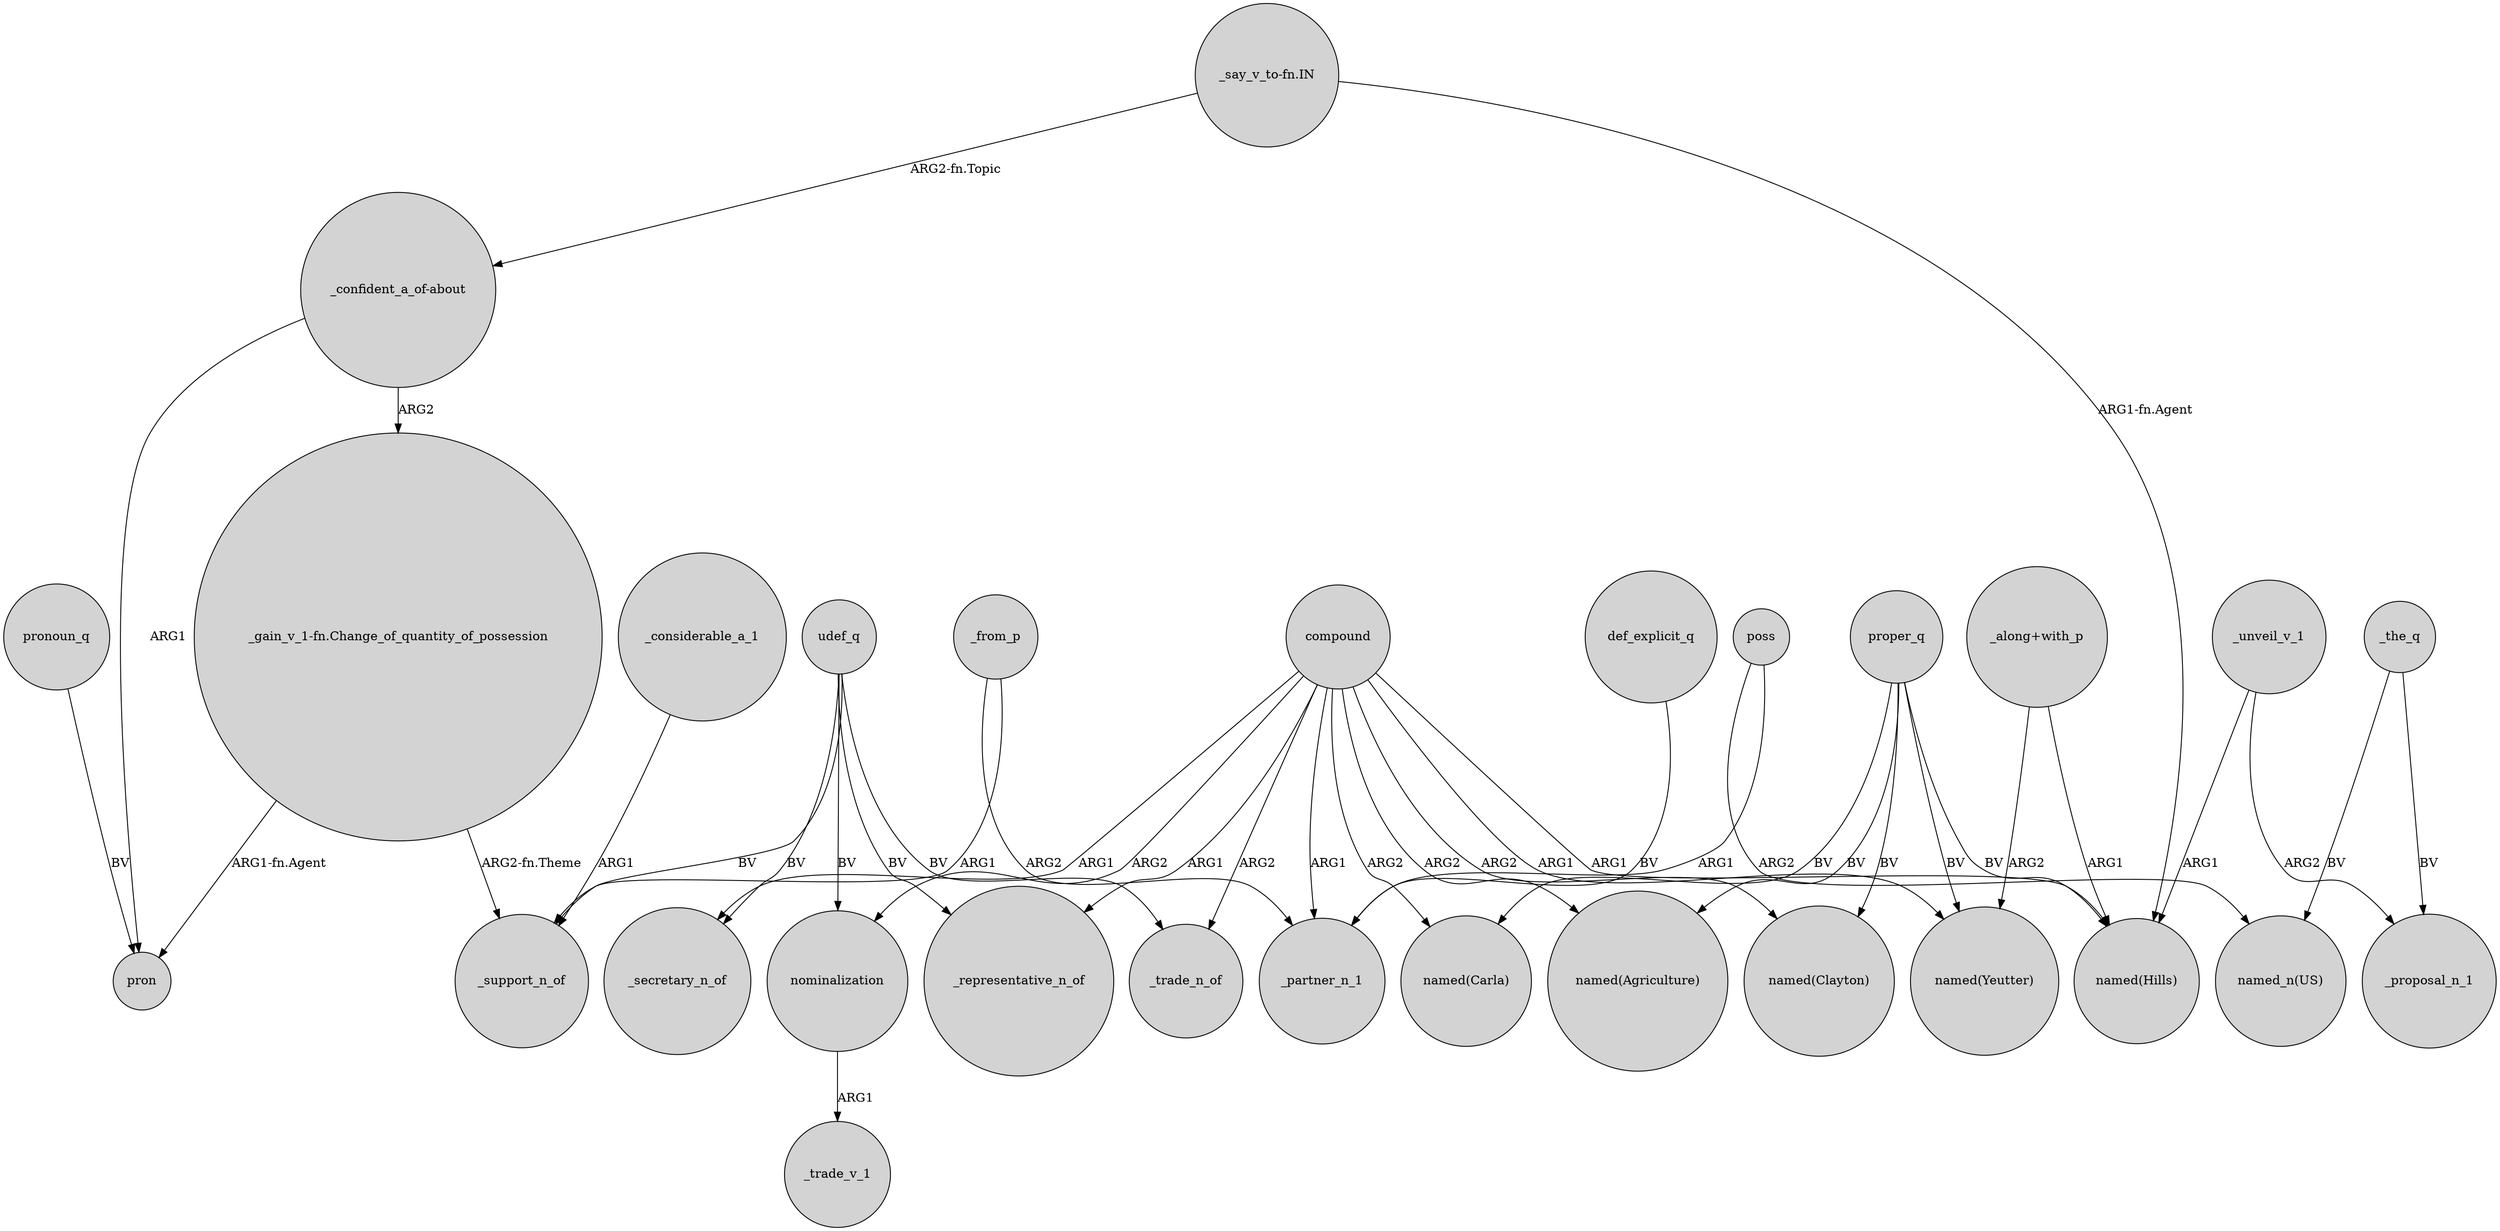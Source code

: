 digraph {
	node [shape=circle style=filled]
	"_say_v_to-fn.IN" -> "_confident_a_of-about" [label="ARG2-fn.Topic"]
	proper_q -> "named(Clayton)" [label=BV]
	udef_q -> _secretary_n_of [label=BV]
	udef_q -> _trade_n_of [label=BV]
	compound -> "named(Agriculture)" [label=ARG2]
	_from_p -> _support_n_of [label=ARG1]
	_the_q -> _proposal_n_1 [label=BV]
	"_confident_a_of-about" -> "_gain_v_1-fn.Change_of_quantity_of_possession" [label=ARG2]
	"_along+with_p" -> "named(Yeutter)" [label=ARG2]
	compound -> "named(Hills)" [label=ARG1]
	proper_q -> "named(Hills)" [label=BV]
	compound -> _partner_n_1 [label=ARG1]
	_considerable_a_1 -> _support_n_of [label=ARG1]
	compound -> nominalization [label=ARG2]
	compound -> _representative_n_of [label=ARG1]
	udef_q -> _representative_n_of [label=BV]
	compound -> "named(Carla)" [label=ARG2]
	_from_p -> _partner_n_1 [label=ARG2]
	def_explicit_q -> _partner_n_1 [label=BV]
	nominalization -> _trade_v_1 [label=ARG1]
	_the_q -> "named_n(US)" [label=BV]
	proper_q -> "named(Carla)" [label=BV]
	"_gain_v_1-fn.Change_of_quantity_of_possession" -> _support_n_of [label="ARG2-fn.Theme"]
	pronoun_q -> pron [label=BV]
	compound -> "named(Yeutter)" [label=ARG1]
	poss -> _partner_n_1 [label=ARG1]
	proper_q -> "named(Yeutter)" [label=BV]
	compound -> _trade_n_of [label=ARG2]
	_unveil_v_1 -> "named(Hills)" [label=ARG1]
	"_gain_v_1-fn.Change_of_quantity_of_possession" -> pron [label="ARG1-fn.Agent"]
	proper_q -> "named(Agriculture)" [label=BV]
	"_say_v_to-fn.IN" -> "named(Hills)" [label="ARG1-fn.Agent"]
	udef_q -> nominalization [label=BV]
	udef_q -> _support_n_of [label=BV]
	compound -> "named(Clayton)" [label=ARG2]
	"_along+with_p" -> "named(Hills)" [label=ARG1]
	compound -> _secretary_n_of [label=ARG1]
	"_confident_a_of-about" -> pron [label=ARG1]
	poss -> "named_n(US)" [label=ARG2]
	_unveil_v_1 -> _proposal_n_1 [label=ARG2]
}
